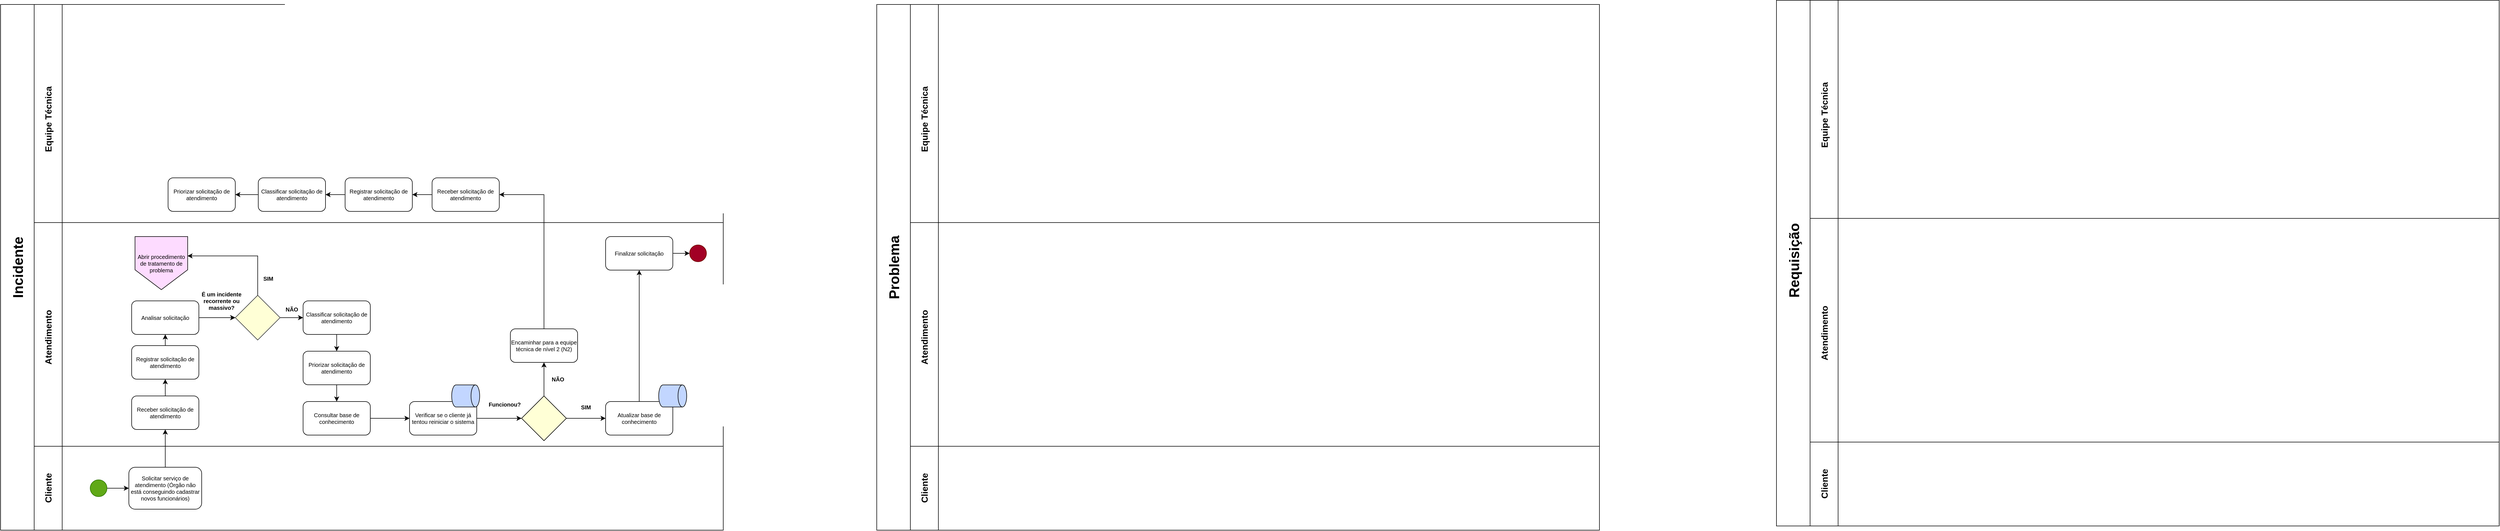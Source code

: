 <mxfile version="27.0.9">
  <diagram id="mFFc0SQz-CktTznXA_Pu" name="Página-1">
    <mxGraphModel dx="1158" dy="1755" grid="1" gridSize="10" guides="1" tooltips="1" connect="1" arrows="1" fold="1" page="1" pageScale="1" pageWidth="827" pageHeight="1169" math="0" shadow="0">
      <root>
        <mxCell id="0" />
        <mxCell id="1" parent="0" />
        <mxCell id="cESFlczJ3p9ABnjOt4vH-26" value="" style="rounded=0;whiteSpace=wrap;html=1;" vertex="1" parent="1">
          <mxGeometry x="120" y="-160" width="60" height="940" as="geometry" />
        </mxCell>
        <mxCell id="cESFlczJ3p9ABnjOt4vH-22" value="" style="shape=internalStorage;whiteSpace=wrap;html=1;backgroundOutline=1;dx=50;dy=390;" vertex="1" parent="1">
          <mxGeometry x="180" y="-160" width="1230" height="790" as="geometry" />
        </mxCell>
        <mxCell id="cESFlczJ3p9ABnjOt4vH-23" value="" style="shape=internalStorage;whiteSpace=wrap;html=1;backgroundOutline=1;dx=50;dy=150;" vertex="1" parent="1">
          <mxGeometry x="180" y="630" width="1230" height="150" as="geometry" />
        </mxCell>
        <mxCell id="cESFlczJ3p9ABnjOt4vH-25" value="Incidente" style="text;html=1;align=center;verticalAlign=middle;whiteSpace=wrap;rounded=0;fontSize=25;fontStyle=1;rotation=-90;" vertex="1" parent="1">
          <mxGeometry x="90" y="295" width="120" height="30" as="geometry" />
        </mxCell>
        <mxCell id="cESFlczJ3p9ABnjOt4vH-27" value="Atendimento" style="text;html=1;align=center;verticalAlign=middle;whiteSpace=wrap;rounded=0;fontSize=16;fontStyle=1;rotation=-90;" vertex="1" parent="1">
          <mxGeometry x="155" y="420" width="100" height="30" as="geometry" />
        </mxCell>
        <mxCell id="cESFlczJ3p9ABnjOt4vH-28" value="Cliente" style="text;html=1;align=center;verticalAlign=middle;whiteSpace=wrap;rounded=0;fontSize=16;fontStyle=1;rotation=-90;" vertex="1" parent="1">
          <mxGeometry x="177.5" y="690" width="55" height="30" as="geometry" />
        </mxCell>
        <mxCell id="cESFlczJ3p9ABnjOt4vH-29" value="Equipe Técnica" style="text;html=1;align=center;verticalAlign=middle;whiteSpace=wrap;rounded=0;fontSize=16;fontStyle=1;rotation=-90;" vertex="1" parent="1">
          <mxGeometry x="145" y="30" width="120" height="30" as="geometry" />
        </mxCell>
        <mxCell id="cESFlczJ3p9ABnjOt4vH-41" style="edgeStyle=orthogonalEdgeStyle;rounded=0;orthogonalLoop=1;jettySize=auto;html=1;" edge="1" parent="1" source="cESFlczJ3p9ABnjOt4vH-31" target="cESFlczJ3p9ABnjOt4vH-34">
          <mxGeometry relative="1" as="geometry" />
        </mxCell>
        <mxCell id="cESFlczJ3p9ABnjOt4vH-31" value="" style="ellipse;whiteSpace=wrap;html=1;aspect=fixed;fillColor=#60a917;fontColor=#ffffff;strokeColor=#2D7600;" vertex="1" parent="1">
          <mxGeometry x="280" y="690" width="30" height="30" as="geometry" />
        </mxCell>
        <mxCell id="cESFlczJ3p9ABnjOt4vH-37" style="edgeStyle=orthogonalEdgeStyle;rounded=0;orthogonalLoop=1;jettySize=auto;html=1;" edge="1" parent="1" source="cESFlczJ3p9ABnjOt4vH-34" target="cESFlczJ3p9ABnjOt4vH-36">
          <mxGeometry relative="1" as="geometry" />
        </mxCell>
        <mxCell id="cESFlczJ3p9ABnjOt4vH-34" value="Solicitar serviço de atendimento (Órgão não está conseguindo cadastrar novos funcionários)" style="rounded=1;whiteSpace=wrap;html=1;fontSize=10;align=center;verticalAlign=middle;" vertex="1" parent="1">
          <mxGeometry x="349" y="667.5" width="130" height="75" as="geometry" />
        </mxCell>
        <mxCell id="cESFlczJ3p9ABnjOt4vH-55" style="edgeStyle=orthogonalEdgeStyle;rounded=0;orthogonalLoop=1;jettySize=auto;html=1;entryX=0.5;entryY=1;entryDx=0;entryDy=0;" edge="1" parent="1" source="cESFlczJ3p9ABnjOt4vH-36" target="cESFlczJ3p9ABnjOt4vH-54">
          <mxGeometry relative="1" as="geometry" />
        </mxCell>
        <mxCell id="cESFlczJ3p9ABnjOt4vH-36" value="Receber solicitação de atendimento" style="rounded=1;whiteSpace=wrap;html=1;fontSize=10;" vertex="1" parent="1">
          <mxGeometry x="354" y="540" width="120" height="60" as="geometry" />
        </mxCell>
        <mxCell id="cESFlczJ3p9ABnjOt4vH-67" style="edgeStyle=orthogonalEdgeStyle;rounded=0;orthogonalLoop=1;jettySize=auto;html=1;entryX=0;entryY=0.5;entryDx=0;entryDy=0;" edge="1" parent="1" source="cESFlczJ3p9ABnjOt4vH-42" target="cESFlczJ3p9ABnjOt4vH-66">
          <mxGeometry relative="1" as="geometry" />
        </mxCell>
        <mxCell id="cESFlczJ3p9ABnjOt4vH-42" value="" style="rhombus;whiteSpace=wrap;html=1;fillColor=light-dark(#FFFFD6,#212100);strokeColor=#36393d;" vertex="1" parent="1">
          <mxGeometry x="539" y="360" width="80" height="80" as="geometry" />
        </mxCell>
        <mxCell id="cESFlczJ3p9ABnjOt4vH-44" value="É um incidente recorrente ou massivo?" style="text;html=1;align=center;verticalAlign=middle;whiteSpace=wrap;rounded=0;fontSize=10;fontStyle=1" vertex="1" parent="1">
          <mxGeometry x="474" y="350" width="81" height="40" as="geometry" />
        </mxCell>
        <mxCell id="cESFlczJ3p9ABnjOt4vH-48" value="SIM" style="text;html=1;align=center;verticalAlign=middle;whiteSpace=wrap;rounded=0;fontSize=10;fillColor=default;fontStyle=1" vertex="1" parent="1">
          <mxGeometry x="590" y="325" width="16" height="10" as="geometry" />
        </mxCell>
        <mxCell id="cESFlczJ3p9ABnjOt4vH-52" value="Abrir procedimento de tratamento de problema" style="shape=offPageConnector;whiteSpace=wrap;html=1;fontSize=10;fillColor=light-dark(#fddbff, #ededed);" vertex="1" parent="1">
          <mxGeometry x="360" y="255" width="94" height="95" as="geometry" />
        </mxCell>
        <mxCell id="cESFlczJ3p9ABnjOt4vH-59" style="edgeStyle=orthogonalEdgeStyle;rounded=0;orthogonalLoop=1;jettySize=auto;html=1;entryX=0.5;entryY=1;entryDx=0;entryDy=0;" edge="1" parent="1" source="cESFlczJ3p9ABnjOt4vH-54" target="cESFlczJ3p9ABnjOt4vH-56">
          <mxGeometry relative="1" as="geometry" />
        </mxCell>
        <mxCell id="cESFlczJ3p9ABnjOt4vH-54" value="Registrar solicitação de atendimento" style="rounded=1;whiteSpace=wrap;html=1;fontSize=10;" vertex="1" parent="1">
          <mxGeometry x="354" y="450" width="120" height="60" as="geometry" />
        </mxCell>
        <mxCell id="cESFlczJ3p9ABnjOt4vH-60" style="edgeStyle=orthogonalEdgeStyle;rounded=0;orthogonalLoop=1;jettySize=auto;html=1;entryX=0;entryY=0.5;entryDx=0;entryDy=0;" edge="1" parent="1" source="cESFlczJ3p9ABnjOt4vH-56" target="cESFlczJ3p9ABnjOt4vH-42">
          <mxGeometry relative="1" as="geometry" />
        </mxCell>
        <mxCell id="cESFlczJ3p9ABnjOt4vH-61" value="" style="edgeStyle=orthogonalEdgeStyle;rounded=0;orthogonalLoop=1;jettySize=auto;html=1;" edge="1" parent="1" source="cESFlczJ3p9ABnjOt4vH-56" target="cESFlczJ3p9ABnjOt4vH-42">
          <mxGeometry relative="1" as="geometry" />
        </mxCell>
        <mxCell id="cESFlczJ3p9ABnjOt4vH-56" value="Analisar solicitação" style="rounded=1;whiteSpace=wrap;html=1;fontSize=10;" vertex="1" parent="1">
          <mxGeometry x="354" y="370" width="120" height="60" as="geometry" />
        </mxCell>
        <mxCell id="cESFlczJ3p9ABnjOt4vH-58" style="edgeStyle=orthogonalEdgeStyle;rounded=0;orthogonalLoop=1;jettySize=auto;html=1;exitX=0.5;exitY=1;exitDx=0;exitDy=0;" edge="1" parent="1" source="cESFlczJ3p9ABnjOt4vH-56" target="cESFlczJ3p9ABnjOt4vH-56">
          <mxGeometry relative="1" as="geometry" />
        </mxCell>
        <mxCell id="cESFlczJ3p9ABnjOt4vH-62" style="edgeStyle=orthogonalEdgeStyle;rounded=0;orthogonalLoop=1;jettySize=auto;html=1;entryX=0.997;entryY=0.364;entryDx=0;entryDy=0;entryPerimeter=0;" edge="1" parent="1" source="cESFlczJ3p9ABnjOt4vH-42" target="cESFlczJ3p9ABnjOt4vH-52">
          <mxGeometry relative="1" as="geometry">
            <Array as="points">
              <mxPoint x="579" y="290" />
            </Array>
          </mxGeometry>
        </mxCell>
        <mxCell id="cESFlczJ3p9ABnjOt4vH-70" style="edgeStyle=orthogonalEdgeStyle;rounded=0;orthogonalLoop=1;jettySize=auto;html=1;entryX=0.5;entryY=0;entryDx=0;entryDy=0;" edge="1" parent="1" source="cESFlczJ3p9ABnjOt4vH-66" target="cESFlczJ3p9ABnjOt4vH-69">
          <mxGeometry relative="1" as="geometry" />
        </mxCell>
        <mxCell id="cESFlczJ3p9ABnjOt4vH-66" value="Classificar solicitação de atendimento" style="rounded=1;whiteSpace=wrap;html=1;fontSize=10;" vertex="1" parent="1">
          <mxGeometry x="660" y="370" width="120" height="60" as="geometry" />
        </mxCell>
        <mxCell id="cESFlczJ3p9ABnjOt4vH-68" value="NÃO" style="text;html=1;align=center;verticalAlign=middle;whiteSpace=wrap;rounded=0;fontSize=10;fillColor=default;fontStyle=1" vertex="1" parent="1">
          <mxGeometry x="630" y="380" width="20" height="10" as="geometry" />
        </mxCell>
        <mxCell id="cESFlczJ3p9ABnjOt4vH-79" style="edgeStyle=orthogonalEdgeStyle;rounded=0;orthogonalLoop=1;jettySize=auto;html=1;entryX=0.5;entryY=0;entryDx=0;entryDy=0;" edge="1" parent="1" source="cESFlczJ3p9ABnjOt4vH-69" target="cESFlczJ3p9ABnjOt4vH-78">
          <mxGeometry relative="1" as="geometry" />
        </mxCell>
        <mxCell id="cESFlczJ3p9ABnjOt4vH-69" value="Priorizar solicitação de atendimento" style="rounded=1;whiteSpace=wrap;html=1;fontSize=10;" vertex="1" parent="1">
          <mxGeometry x="660" y="460" width="120" height="60" as="geometry" />
        </mxCell>
        <mxCell id="cESFlczJ3p9ABnjOt4vH-74" style="edgeStyle=orthogonalEdgeStyle;rounded=0;orthogonalLoop=1;jettySize=auto;html=1;" edge="1" parent="1" source="cESFlczJ3p9ABnjOt4vH-71" target="cESFlczJ3p9ABnjOt4vH-73">
          <mxGeometry relative="1" as="geometry" />
        </mxCell>
        <mxCell id="cESFlczJ3p9ABnjOt4vH-71" value="Verificar se o cliente já tentou reiniciar o sistema" style="rounded=1;whiteSpace=wrap;html=1;fontSize=10;" vertex="1" parent="1">
          <mxGeometry x="850" y="550" width="120" height="60" as="geometry" />
        </mxCell>
        <mxCell id="cESFlczJ3p9ABnjOt4vH-83" style="edgeStyle=orthogonalEdgeStyle;rounded=0;orthogonalLoop=1;jettySize=auto;html=1;entryX=0;entryY=0.5;entryDx=0;entryDy=0;" edge="1" parent="1" source="cESFlczJ3p9ABnjOt4vH-73" target="cESFlczJ3p9ABnjOt4vH-77">
          <mxGeometry relative="1" as="geometry" />
        </mxCell>
        <mxCell id="cESFlczJ3p9ABnjOt4vH-91" style="edgeStyle=orthogonalEdgeStyle;rounded=0;orthogonalLoop=1;jettySize=auto;html=1;" edge="1" parent="1" source="cESFlczJ3p9ABnjOt4vH-73" target="cESFlczJ3p9ABnjOt4vH-89">
          <mxGeometry relative="1" as="geometry" />
        </mxCell>
        <mxCell id="cESFlczJ3p9ABnjOt4vH-73" value="" style="rhombus;whiteSpace=wrap;html=1;fillColor=#FFFFD6;" vertex="1" parent="1">
          <mxGeometry x="1050" y="540" width="80" height="80" as="geometry" />
        </mxCell>
        <mxCell id="cESFlczJ3p9ABnjOt4vH-75" value="Funcionou?" style="text;html=1;align=center;verticalAlign=middle;whiteSpace=wrap;rounded=0;fontSize=10;fontStyle=1" vertex="1" parent="1">
          <mxGeometry x="990" y="540" width="60" height="30" as="geometry" />
        </mxCell>
        <mxCell id="cESFlczJ3p9ABnjOt4vH-76" value="" style="ellipse;whiteSpace=wrap;html=1;aspect=fixed;fillColor=#a20025;fontColor=#ffffff;strokeColor=#6F0000;" vertex="1" parent="1">
          <mxGeometry x="1350" y="270" width="30" height="30" as="geometry" />
        </mxCell>
        <mxCell id="cESFlczJ3p9ABnjOt4vH-88" style="edgeStyle=orthogonalEdgeStyle;rounded=0;orthogonalLoop=1;jettySize=auto;html=1;" edge="1" parent="1" source="cESFlczJ3p9ABnjOt4vH-77" target="cESFlczJ3p9ABnjOt4vH-84">
          <mxGeometry relative="1" as="geometry">
            <Array as="points">
              <mxPoint x="1260" y="500" />
              <mxPoint x="1260" y="500" />
            </Array>
          </mxGeometry>
        </mxCell>
        <mxCell id="cESFlczJ3p9ABnjOt4vH-77" value="Atualizar base de conhecimento" style="rounded=1;whiteSpace=wrap;html=1;fontSize=10;" vertex="1" parent="1">
          <mxGeometry x="1200" y="550" width="120" height="60" as="geometry" />
        </mxCell>
        <mxCell id="cESFlczJ3p9ABnjOt4vH-80" style="edgeStyle=orthogonalEdgeStyle;rounded=0;orthogonalLoop=1;jettySize=auto;html=1;entryX=0;entryY=0.5;entryDx=0;entryDy=0;" edge="1" parent="1" source="cESFlczJ3p9ABnjOt4vH-78" target="cESFlczJ3p9ABnjOt4vH-71">
          <mxGeometry relative="1" as="geometry" />
        </mxCell>
        <mxCell id="cESFlczJ3p9ABnjOt4vH-78" value="Consultar base de conhecimento" style="rounded=1;whiteSpace=wrap;html=1;fontSize=10;" vertex="1" parent="1">
          <mxGeometry x="660" y="550" width="120" height="60" as="geometry" />
        </mxCell>
        <mxCell id="cESFlczJ3p9ABnjOt4vH-81" value="" style="shape=cylinder3;whiteSpace=wrap;html=1;boundedLbl=1;backgroundOutline=1;size=7.75;rotation=90;fontSize=10;fillColor=light-dark(#c2d6ff, #ededed);" vertex="1" parent="1">
          <mxGeometry x="930.5" y="515" width="39.5" height="50" as="geometry" />
        </mxCell>
        <mxCell id="cESFlczJ3p9ABnjOt4vH-86" style="edgeStyle=orthogonalEdgeStyle;rounded=0;orthogonalLoop=1;jettySize=auto;html=1;" edge="1" parent="1" source="cESFlczJ3p9ABnjOt4vH-84" target="cESFlczJ3p9ABnjOt4vH-76">
          <mxGeometry relative="1" as="geometry" />
        </mxCell>
        <mxCell id="cESFlczJ3p9ABnjOt4vH-84" value="Finalizar solicitação" style="rounded=1;whiteSpace=wrap;html=1;fontSize=10;" vertex="1" parent="1">
          <mxGeometry x="1200" y="255" width="120" height="60" as="geometry" />
        </mxCell>
        <mxCell id="cESFlczJ3p9ABnjOt4vH-87" value="SIM" style="text;html=1;align=center;verticalAlign=middle;whiteSpace=wrap;rounded=0;fontSize=10;fontStyle=1" vertex="1" parent="1">
          <mxGeometry x="1150" y="550" width="30" height="20" as="geometry" />
        </mxCell>
        <mxCell id="cESFlczJ3p9ABnjOt4vH-94" style="edgeStyle=orthogonalEdgeStyle;rounded=0;orthogonalLoop=1;jettySize=auto;html=1;entryX=1;entryY=0.5;entryDx=0;entryDy=0;" edge="1" parent="1" source="cESFlczJ3p9ABnjOt4vH-89" target="cESFlczJ3p9ABnjOt4vH-93">
          <mxGeometry relative="1" as="geometry">
            <Array as="points">
              <mxPoint x="1090" y="180" />
            </Array>
          </mxGeometry>
        </mxCell>
        <mxCell id="cESFlczJ3p9ABnjOt4vH-89" value="Encaminhar para a equipe técnica de nível 2 (N2)" style="rounded=1;whiteSpace=wrap;html=1;fontSize=10;" vertex="1" parent="1">
          <mxGeometry x="1030" y="420" width="120" height="60" as="geometry" />
        </mxCell>
        <mxCell id="cESFlczJ3p9ABnjOt4vH-90" value="NÃO" style="text;html=1;align=center;verticalAlign=middle;whiteSpace=wrap;rounded=0;fontSize=10;fontStyle=1" vertex="1" parent="1">
          <mxGeometry x="1100" y="500" width="30" height="20" as="geometry" />
        </mxCell>
        <mxCell id="cESFlczJ3p9ABnjOt4vH-96" style="edgeStyle=orthogonalEdgeStyle;rounded=0;orthogonalLoop=1;jettySize=auto;html=1;" edge="1" parent="1" source="cESFlczJ3p9ABnjOt4vH-93" target="cESFlczJ3p9ABnjOt4vH-95">
          <mxGeometry relative="1" as="geometry" />
        </mxCell>
        <mxCell id="cESFlczJ3p9ABnjOt4vH-93" value="Receber solicitação de atendimento" style="rounded=1;whiteSpace=wrap;html=1;fontSize=10;" vertex="1" parent="1">
          <mxGeometry x="890.25" y="150" width="120" height="60" as="geometry" />
        </mxCell>
        <mxCell id="cESFlczJ3p9ABnjOt4vH-101" style="edgeStyle=orthogonalEdgeStyle;rounded=0;orthogonalLoop=1;jettySize=auto;html=1;" edge="1" parent="1" source="cESFlczJ3p9ABnjOt4vH-95" target="cESFlczJ3p9ABnjOt4vH-98">
          <mxGeometry relative="1" as="geometry" />
        </mxCell>
        <mxCell id="cESFlczJ3p9ABnjOt4vH-95" value="Registrar solicitação de atendimento" style="rounded=1;whiteSpace=wrap;html=1;fontSize=10;" vertex="1" parent="1">
          <mxGeometry x="735" y="150" width="120" height="60" as="geometry" />
        </mxCell>
        <mxCell id="cESFlczJ3p9ABnjOt4vH-97" value="" style="shape=cylinder3;whiteSpace=wrap;html=1;boundedLbl=1;backgroundOutline=1;size=7.75;rotation=90;fontSize=10;fillColor=light-dark(#c2d6ff, #ededed);" vertex="1" parent="1">
          <mxGeometry x="1300" y="515" width="39.5" height="50" as="geometry" />
        </mxCell>
        <mxCell id="cESFlczJ3p9ABnjOt4vH-100" style="edgeStyle=orthogonalEdgeStyle;rounded=0;orthogonalLoop=1;jettySize=auto;html=1;" edge="1" parent="1" source="cESFlczJ3p9ABnjOt4vH-98" target="cESFlczJ3p9ABnjOt4vH-99">
          <mxGeometry relative="1" as="geometry" />
        </mxCell>
        <mxCell id="cESFlczJ3p9ABnjOt4vH-98" value="Classificar solicitação de atendimento" style="rounded=1;whiteSpace=wrap;html=1;fontSize=10;" vertex="1" parent="1">
          <mxGeometry x="580" y="150" width="120" height="60" as="geometry" />
        </mxCell>
        <mxCell id="cESFlczJ3p9ABnjOt4vH-99" value="Priorizar solicitação de atendimento" style="rounded=1;whiteSpace=wrap;html=1;fontSize=10;" vertex="1" parent="1">
          <mxGeometry x="419" y="150" width="120" height="60" as="geometry" />
        </mxCell>
        <mxCell id="cESFlczJ3p9ABnjOt4vH-104" value="" style="rounded=0;whiteSpace=wrap;html=1;" vertex="1" parent="1">
          <mxGeometry x="1684" y="-160" width="60" height="940" as="geometry" />
        </mxCell>
        <mxCell id="cESFlczJ3p9ABnjOt4vH-105" value="" style="shape=internalStorage;whiteSpace=wrap;html=1;backgroundOutline=1;dx=50;dy=390;" vertex="1" parent="1">
          <mxGeometry x="1744" y="-160" width="1230" height="790" as="geometry" />
        </mxCell>
        <mxCell id="cESFlczJ3p9ABnjOt4vH-106" value="" style="shape=internalStorage;whiteSpace=wrap;html=1;backgroundOutline=1;dx=50;dy=150;" vertex="1" parent="1">
          <mxGeometry x="1744" y="630" width="1230" height="150" as="geometry" />
        </mxCell>
        <mxCell id="cESFlczJ3p9ABnjOt4vH-107" value="Problema" style="text;html=1;align=center;verticalAlign=middle;whiteSpace=wrap;rounded=0;fontSize=25;fontStyle=1;rotation=-90;" vertex="1" parent="1">
          <mxGeometry x="1654" y="295" width="120" height="30" as="geometry" />
        </mxCell>
        <mxCell id="cESFlczJ3p9ABnjOt4vH-108" value="Atendimento" style="text;html=1;align=center;verticalAlign=middle;whiteSpace=wrap;rounded=0;fontSize=16;fontStyle=1;rotation=-90;" vertex="1" parent="1">
          <mxGeometry x="1719" y="420" width="100" height="30" as="geometry" />
        </mxCell>
        <mxCell id="cESFlczJ3p9ABnjOt4vH-109" value="Cliente" style="text;html=1;align=center;verticalAlign=middle;whiteSpace=wrap;rounded=0;fontSize=16;fontStyle=1;rotation=-90;" vertex="1" parent="1">
          <mxGeometry x="1741.5" y="690" width="55" height="30" as="geometry" />
        </mxCell>
        <mxCell id="cESFlczJ3p9ABnjOt4vH-110" value="Equipe Técnica" style="text;html=1;align=center;verticalAlign=middle;whiteSpace=wrap;rounded=0;fontSize=16;fontStyle=1;rotation=-90;" vertex="1" parent="1">
          <mxGeometry x="1709" y="30" width="120" height="30" as="geometry" />
        </mxCell>
        <mxCell id="cESFlczJ3p9ABnjOt4vH-160" value="" style="rounded=0;whiteSpace=wrap;html=1;" vertex="1" parent="1">
          <mxGeometry x="3290" y="-167.5" width="60" height="940" as="geometry" />
        </mxCell>
        <mxCell id="cESFlczJ3p9ABnjOt4vH-161" value="" style="shape=internalStorage;whiteSpace=wrap;html=1;backgroundOutline=1;dx=50;dy=390;" vertex="1" parent="1">
          <mxGeometry x="3350" y="-167.5" width="1230" height="790" as="geometry" />
        </mxCell>
        <mxCell id="cESFlczJ3p9ABnjOt4vH-162" value="" style="shape=internalStorage;whiteSpace=wrap;html=1;backgroundOutline=1;dx=50;dy=150;" vertex="1" parent="1">
          <mxGeometry x="3350" y="622.5" width="1230" height="150" as="geometry" />
        </mxCell>
        <mxCell id="cESFlczJ3p9ABnjOt4vH-163" value="Requisição" style="text;html=1;align=center;verticalAlign=middle;whiteSpace=wrap;rounded=0;fontSize=25;fontStyle=1;rotation=-90;" vertex="1" parent="1">
          <mxGeometry x="3255" y="282.5" width="130" height="30" as="geometry" />
        </mxCell>
        <mxCell id="cESFlczJ3p9ABnjOt4vH-164" value="Atendimento" style="text;html=1;align=center;verticalAlign=middle;whiteSpace=wrap;rounded=0;fontSize=16;fontStyle=1;rotation=-90;" vertex="1" parent="1">
          <mxGeometry x="3325" y="412.5" width="100" height="30" as="geometry" />
        </mxCell>
        <mxCell id="cESFlczJ3p9ABnjOt4vH-165" value="Cliente" style="text;html=1;align=center;verticalAlign=middle;whiteSpace=wrap;rounded=0;fontSize=16;fontStyle=1;rotation=-90;" vertex="1" parent="1">
          <mxGeometry x="3347.5" y="682.5" width="55" height="30" as="geometry" />
        </mxCell>
        <mxCell id="cESFlczJ3p9ABnjOt4vH-166" value="Equipe Técnica" style="text;html=1;align=center;verticalAlign=middle;whiteSpace=wrap;rounded=0;fontSize=16;fontStyle=1;rotation=-90;" vertex="1" parent="1">
          <mxGeometry x="3315" y="22.5" width="120" height="30" as="geometry" />
        </mxCell>
      </root>
    </mxGraphModel>
  </diagram>
</mxfile>
